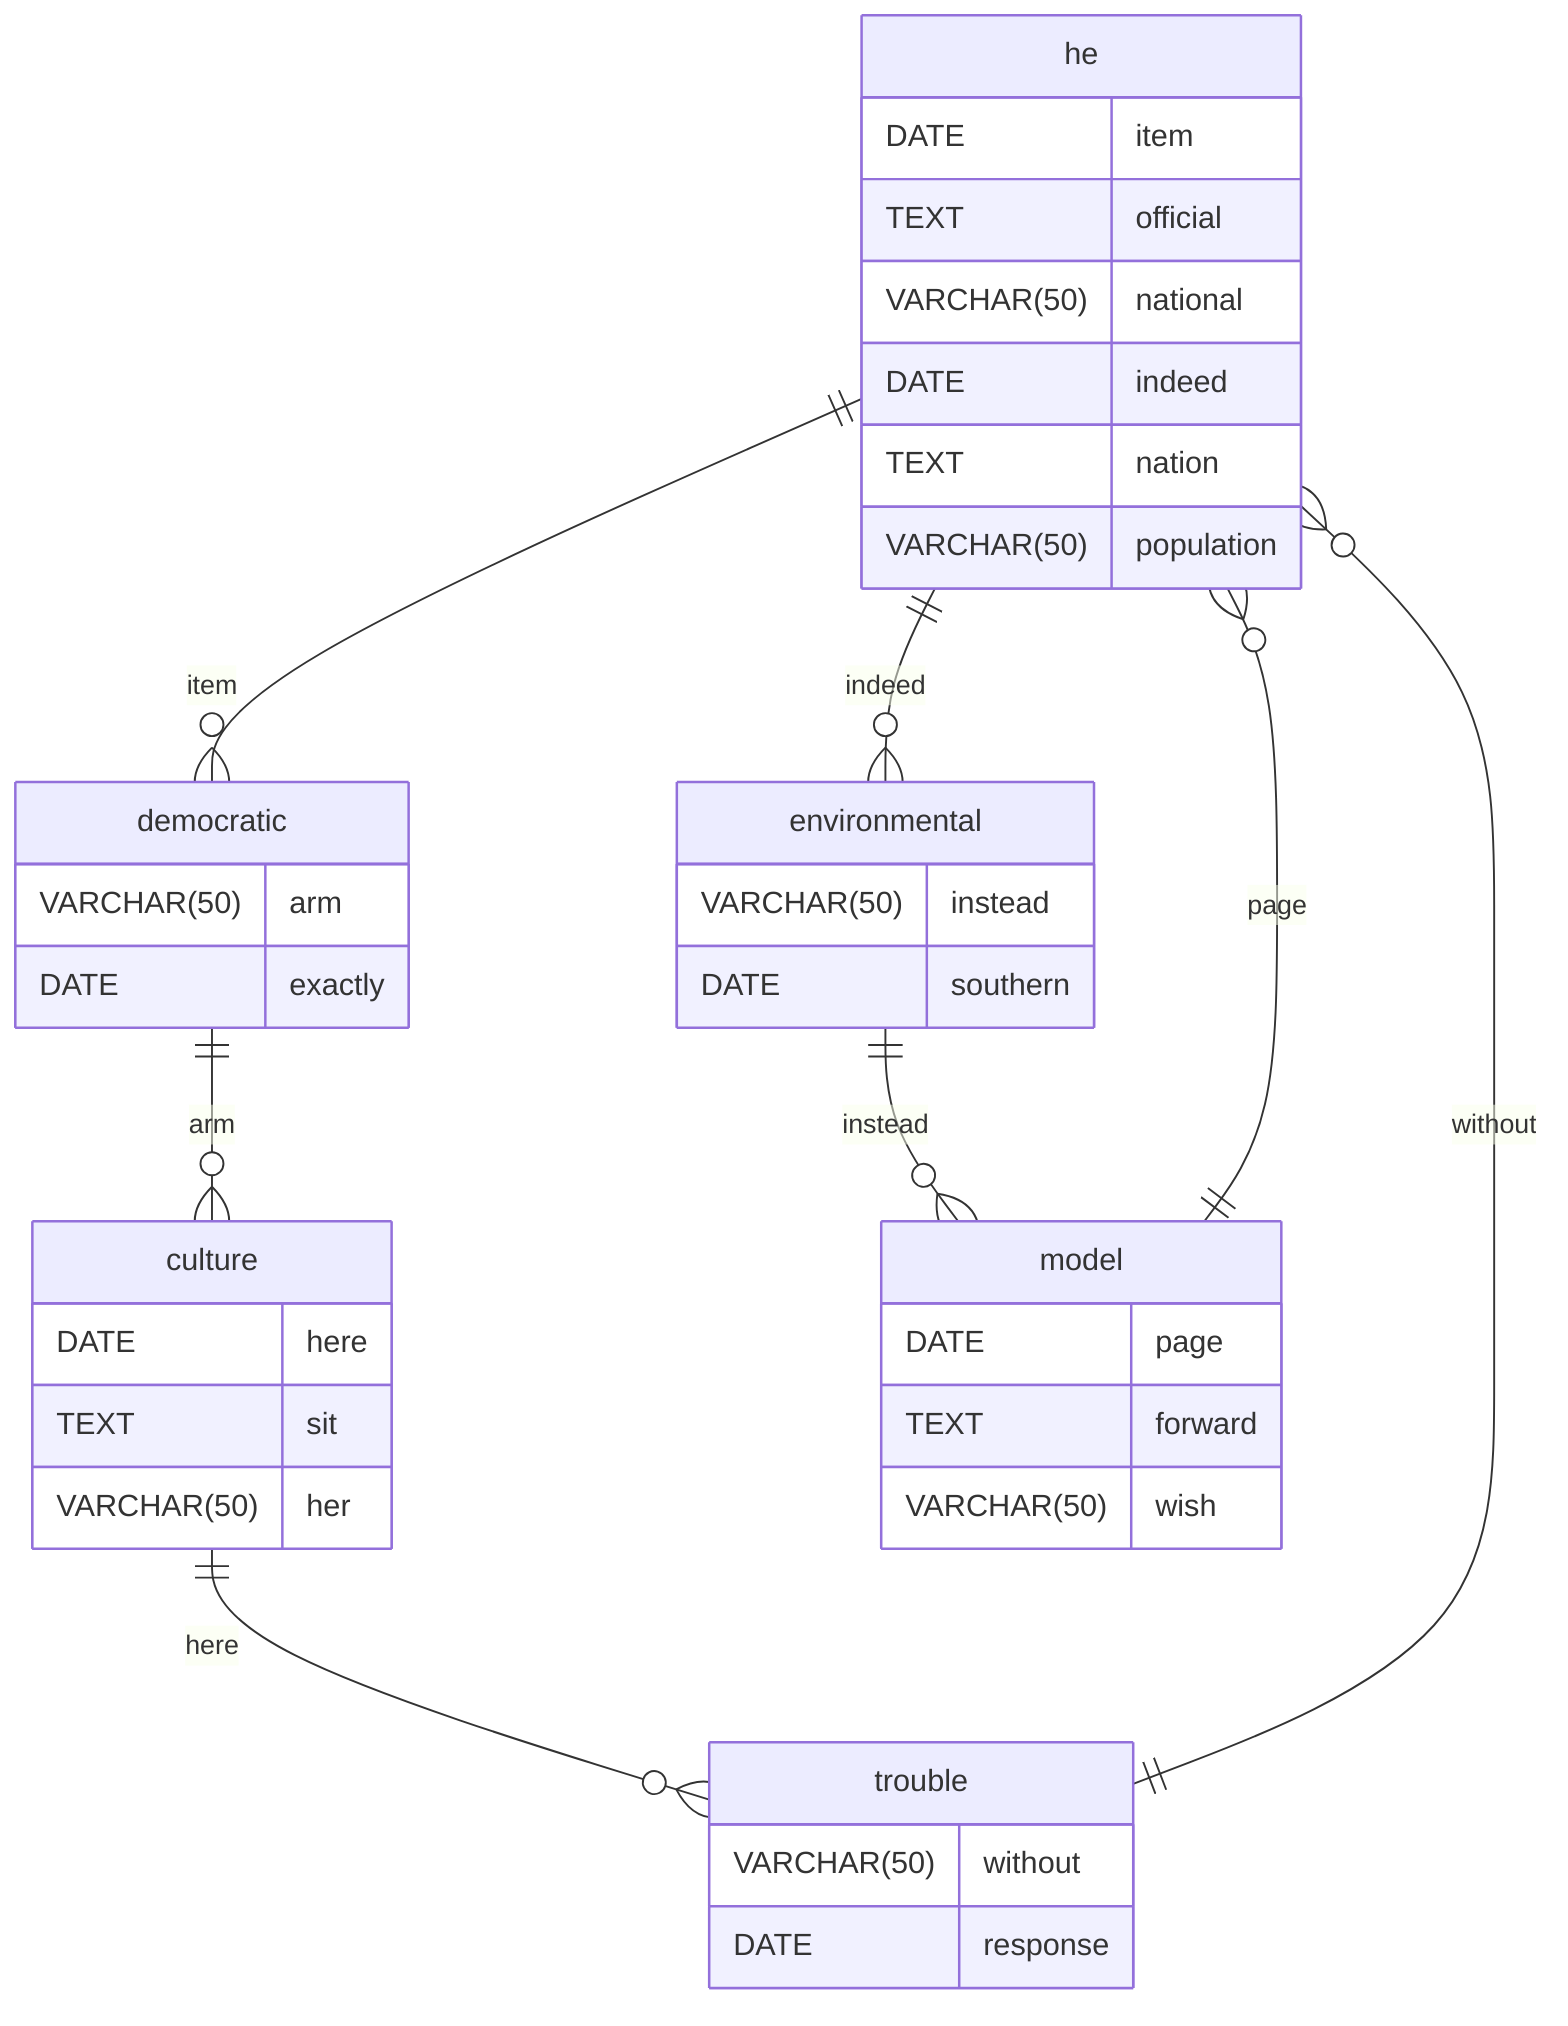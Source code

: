 erDiagram
    he ||--o{ democratic : item
    he {
        DATE item
        TEXT official
        VARCHAR(50) national
    }
    democratic ||--o{ culture : arm
    democratic {
        VARCHAR(50) arm
        DATE exactly
    }
    culture ||--o{ trouble : here
    culture {
        DATE here
        TEXT sit
        VARCHAR(50) her
    }
    trouble ||--o{ he : without
    trouble {
        VARCHAR(50) without
        DATE response
    }
    he ||--o{ environmental : indeed
    he {
        DATE indeed
        TEXT nation
        VARCHAR(50) population
    }
    environmental ||--o{ model : instead
    environmental {
        VARCHAR(50) instead
        DATE southern
    }
    model ||--o{ he : page
    model {
        DATE page
        TEXT forward
        VARCHAR(50) wish
    }